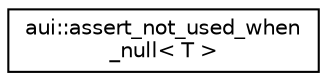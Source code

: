 digraph "Graphical Class Hierarchy"
{
 // LATEX_PDF_SIZE
  edge [fontname="Helvetica",fontsize="10",labelfontname="Helvetica",labelfontsize="10"];
  node [fontname="Helvetica",fontsize="10",shape=record];
  rankdir="LR";
  Node0 [label="aui::assert_not_used_when\l_null\< T \>",height=0.2,width=0.4,color="black", fillcolor="white", style="filled",URL="$classaui_1_1assert__not__used__when__null.html",tooltip=" "];
}
